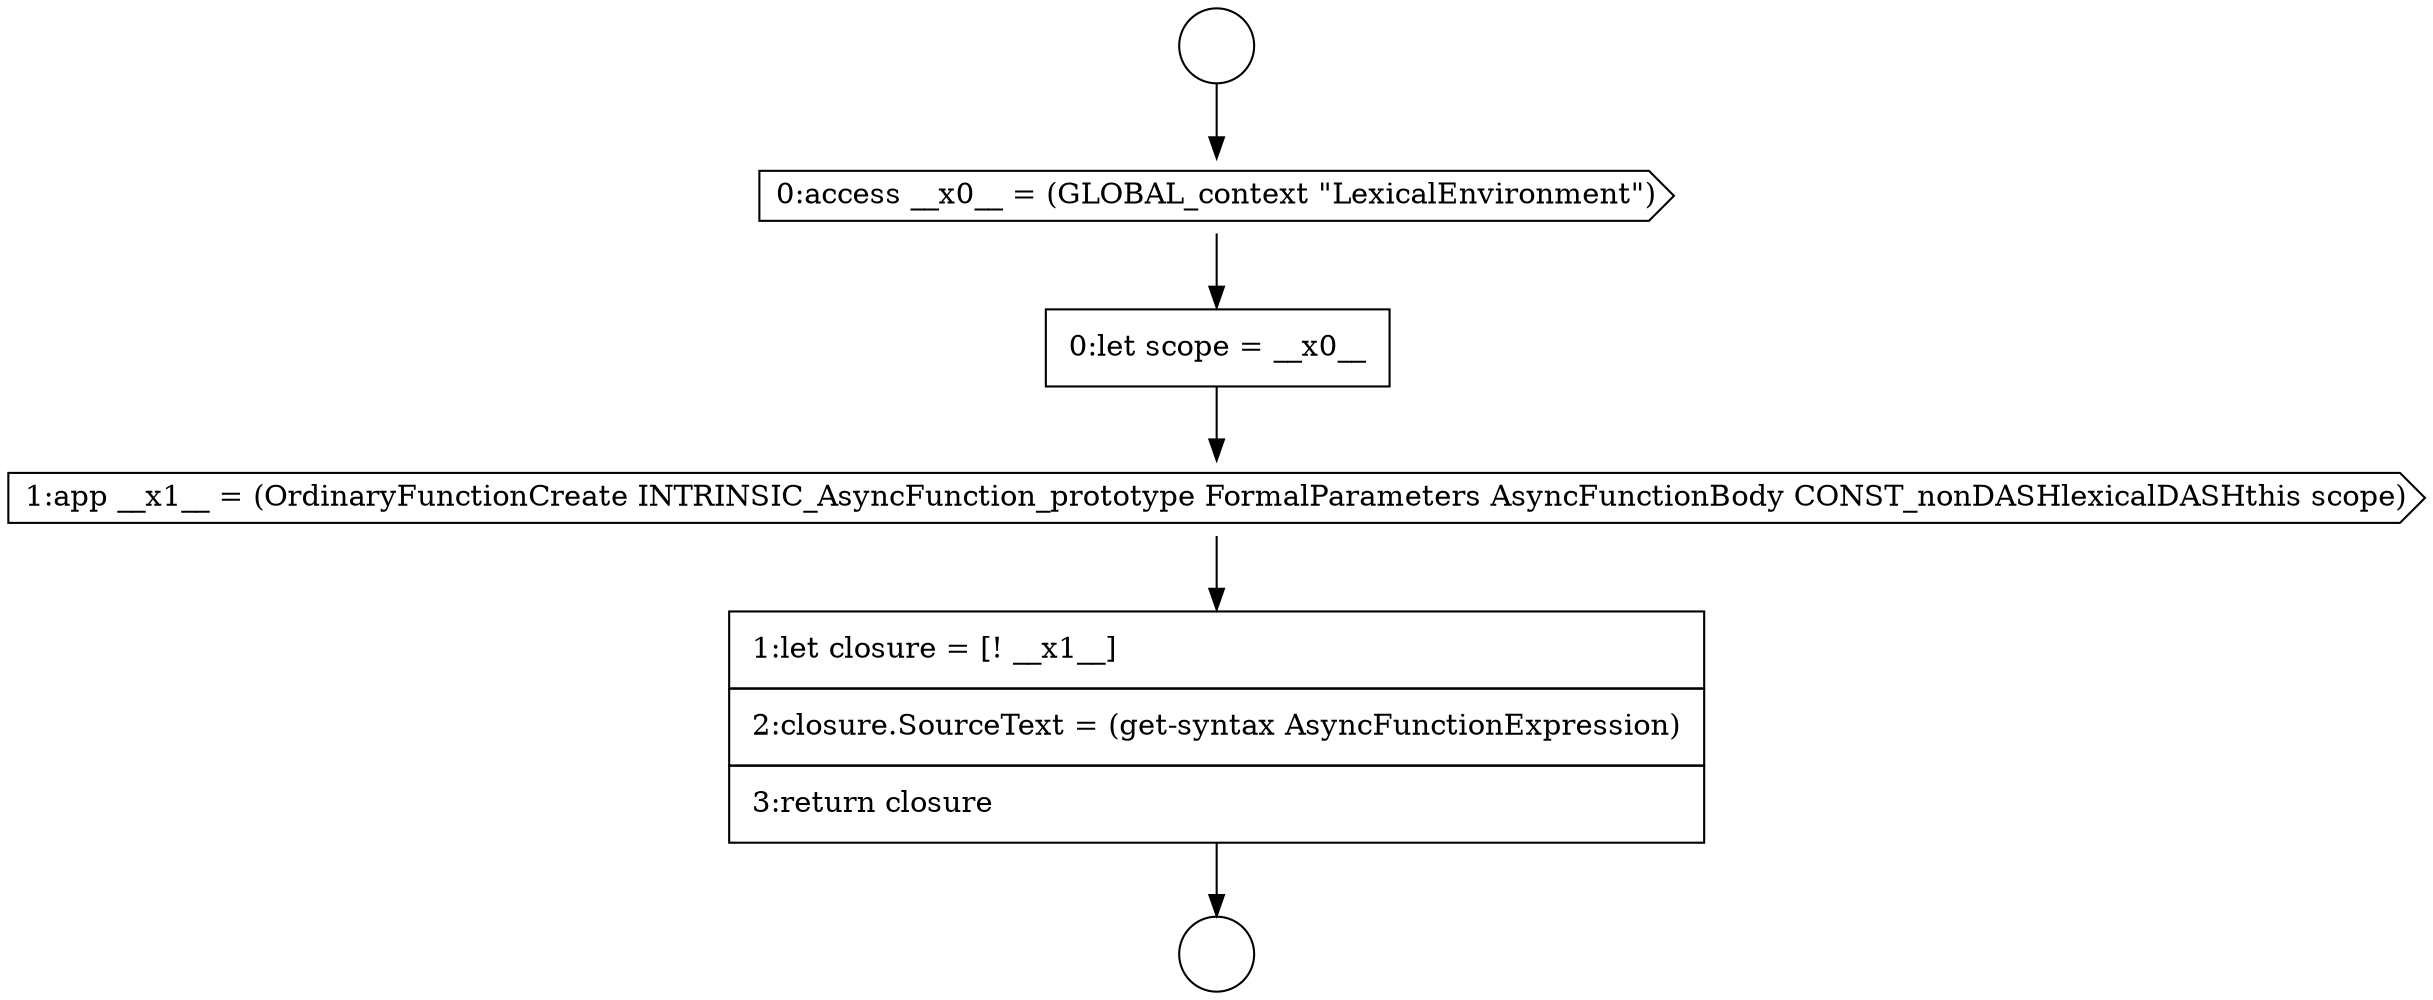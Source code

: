 digraph {
  node9956 [shape=none, margin=0, label=<<font color="black">
    <table border="0" cellborder="1" cellspacing="0" cellpadding="10">
      <tr><td align="left">0:let scope = __x0__</td></tr>
    </table>
  </font>> color="black" fillcolor="white" style=filled]
  node9957 [shape=cds, label=<<font color="black">1:app __x1__ = (OrdinaryFunctionCreate INTRINSIC_AsyncFunction_prototype FormalParameters AsyncFunctionBody CONST_nonDASHlexicalDASHthis scope)</font>> color="black" fillcolor="white" style=filled]
  node9958 [shape=none, margin=0, label=<<font color="black">
    <table border="0" cellborder="1" cellspacing="0" cellpadding="10">
      <tr><td align="left">1:let closure = [! __x1__]</td></tr>
      <tr><td align="left">2:closure.SourceText = (get-syntax AsyncFunctionExpression)</td></tr>
      <tr><td align="left">3:return closure</td></tr>
    </table>
  </font>> color="black" fillcolor="white" style=filled]
  node9953 [shape=circle label=" " color="black" fillcolor="white" style=filled]
  node9955 [shape=cds, label=<<font color="black">0:access __x0__ = (GLOBAL_context &quot;LexicalEnvironment&quot;)</font>> color="black" fillcolor="white" style=filled]
  node9954 [shape=circle label=" " color="black" fillcolor="white" style=filled]
  node9958 -> node9954 [ color="black"]
  node9956 -> node9957 [ color="black"]
  node9957 -> node9958 [ color="black"]
  node9953 -> node9955 [ color="black"]
  node9955 -> node9956 [ color="black"]
}
